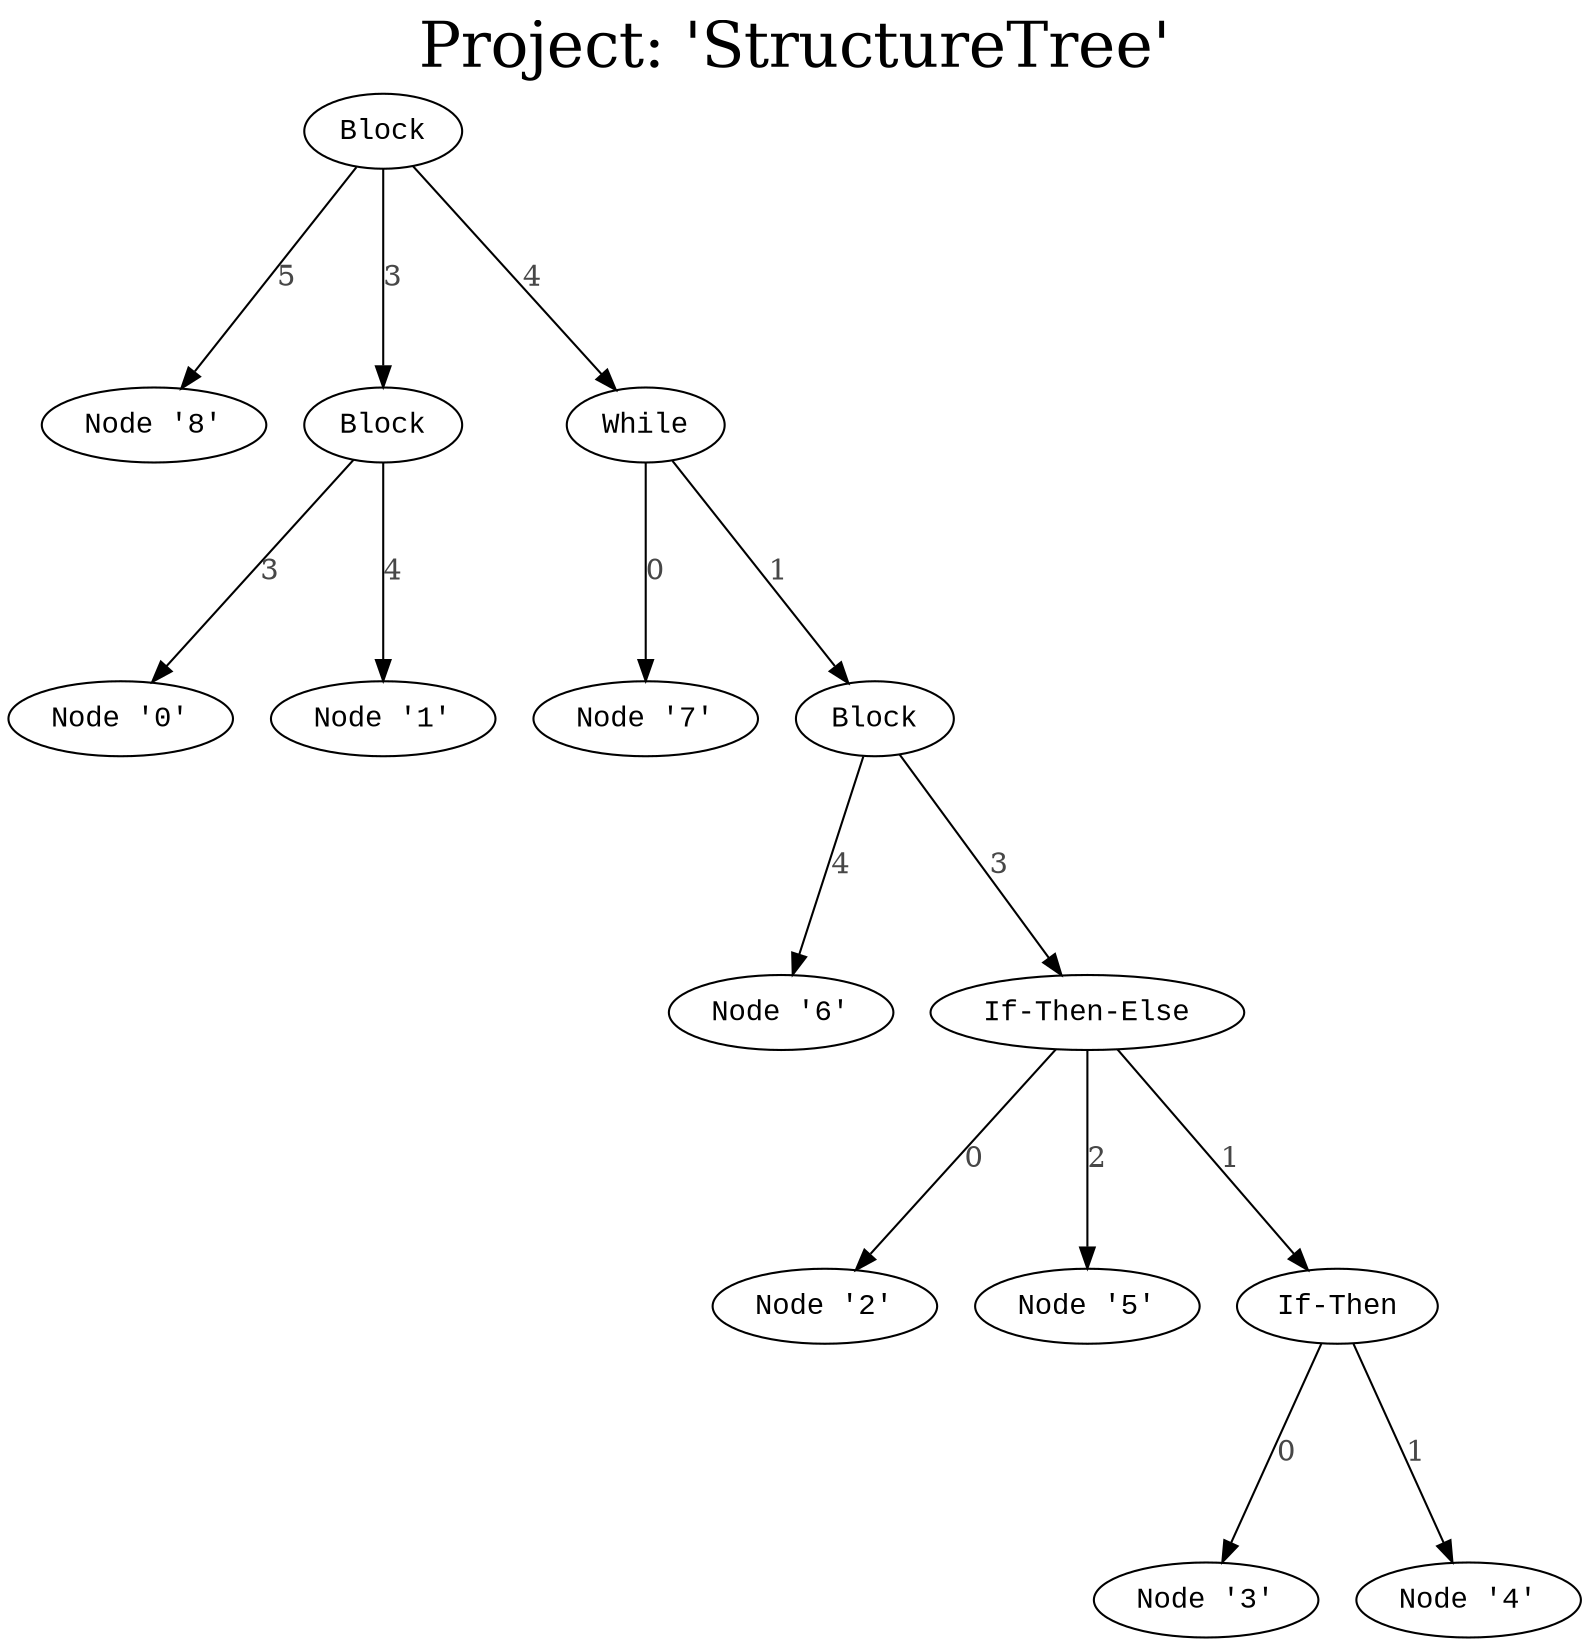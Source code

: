      // Auto generated DOT graph.
     // Compiler .dot->.png: "dot -Tpng stree_out.dot > stree_out.png"
     // (The format was heavily insipred by Kalani Thielen's example at http://www.graphviz.org/content/psg)

     digraph G {
     compound=true;
     ranksep=1.25;
     fontsize=30;
     labelloc="t";label="Project: 'StructureTree'";
     bgcolor=white;

      "n0" [style="filled" penwidth=1 fillcolor="white" fontname="Courier New" label="Node '0'"];
      "n1" [style="filled" penwidth=1 fillcolor="white" fontname="Courier New" label="Node '1'"];
      "n2" [style="filled" penwidth=1 fillcolor="white" fontname="Courier New" label="Node '2'"];
      "n3" [style="filled" penwidth=1 fillcolor="white" fontname="Courier New" label="Node '3'"];
      "n4" [style="filled" penwidth=1 fillcolor="white" fontname="Courier New" label="Node '4'"];
      "n5" [style="filled" penwidth=1 fillcolor="white" fontname="Courier New" label="Node '5'"];
      "n6" [style="filled" penwidth=1 fillcolor="white" fontname="Courier New" label="Node '6'"];
      "n7" [style="filled" penwidth=1 fillcolor="white" fontname="Courier New" label="Node '7'"];
      "n8" [style="filled" penwidth=1 fillcolor="white" fontname="Courier New" label="Node '8'"];
      "n9" [style="filled" penwidth=1 fillcolor="white" fontname="Courier New" label="If-Then"];
      "n10" [style="filled" penwidth=1 fillcolor="white" fontname="Courier New" label="Block"];
      "n11" [style="filled" penwidth=1 fillcolor="white" fontname="Courier New" label="If-Then-Else"];
      "n12" [style="filled" penwidth=1 fillcolor="white" fontname="Courier New" label="Block"];
      "n13" [style="filled" penwidth=1 fillcolor="white" fontname="Courier New" label="While"];
      "n14" [style="filled" penwidth=1 fillcolor="white" fontname="Courier New" label="Block"];
      n9 -> n3 [penwidth=1 fontsize=14 fontcolor="grey28" label="0"];
      n9 -> n4 [penwidth=1 fontsize=14 fontcolor="grey28" label="1"];
      n10 -> n0 [penwidth=1 fontsize=14 fontcolor="grey28" label="3"];
      n10 -> n1 [penwidth=1 fontsize=14 fontcolor="grey28" label="4"];
      n11 -> n2 [penwidth=1 fontsize=14 fontcolor="grey28" label="0"];
      n11 -> n9 [penwidth=1 fontsize=14 fontcolor="grey28" label="1"];
      n11 -> n5 [penwidth=1 fontsize=14 fontcolor="grey28" label="2"];
      n12 -> n11 [penwidth=1 fontsize=14 fontcolor="grey28" label="3"];
      n12 -> n6 [penwidth=1 fontsize=14 fontcolor="grey28" label="4"];
      n13 -> n7 [penwidth=1 fontsize=14 fontcolor="grey28" label="0"];
      n13 -> n12 [penwidth=1 fontsize=14 fontcolor="grey28" label="1"];
      n14 -> n10 [penwidth=1 fontsize=14 fontcolor="grey28" label="3"];
      n14 -> n13 [penwidth=1 fontsize=14 fontcolor="grey28" label="4"];
      n14 -> n8 [penwidth=1 fontsize=14 fontcolor="grey28" label="5"];
     }

